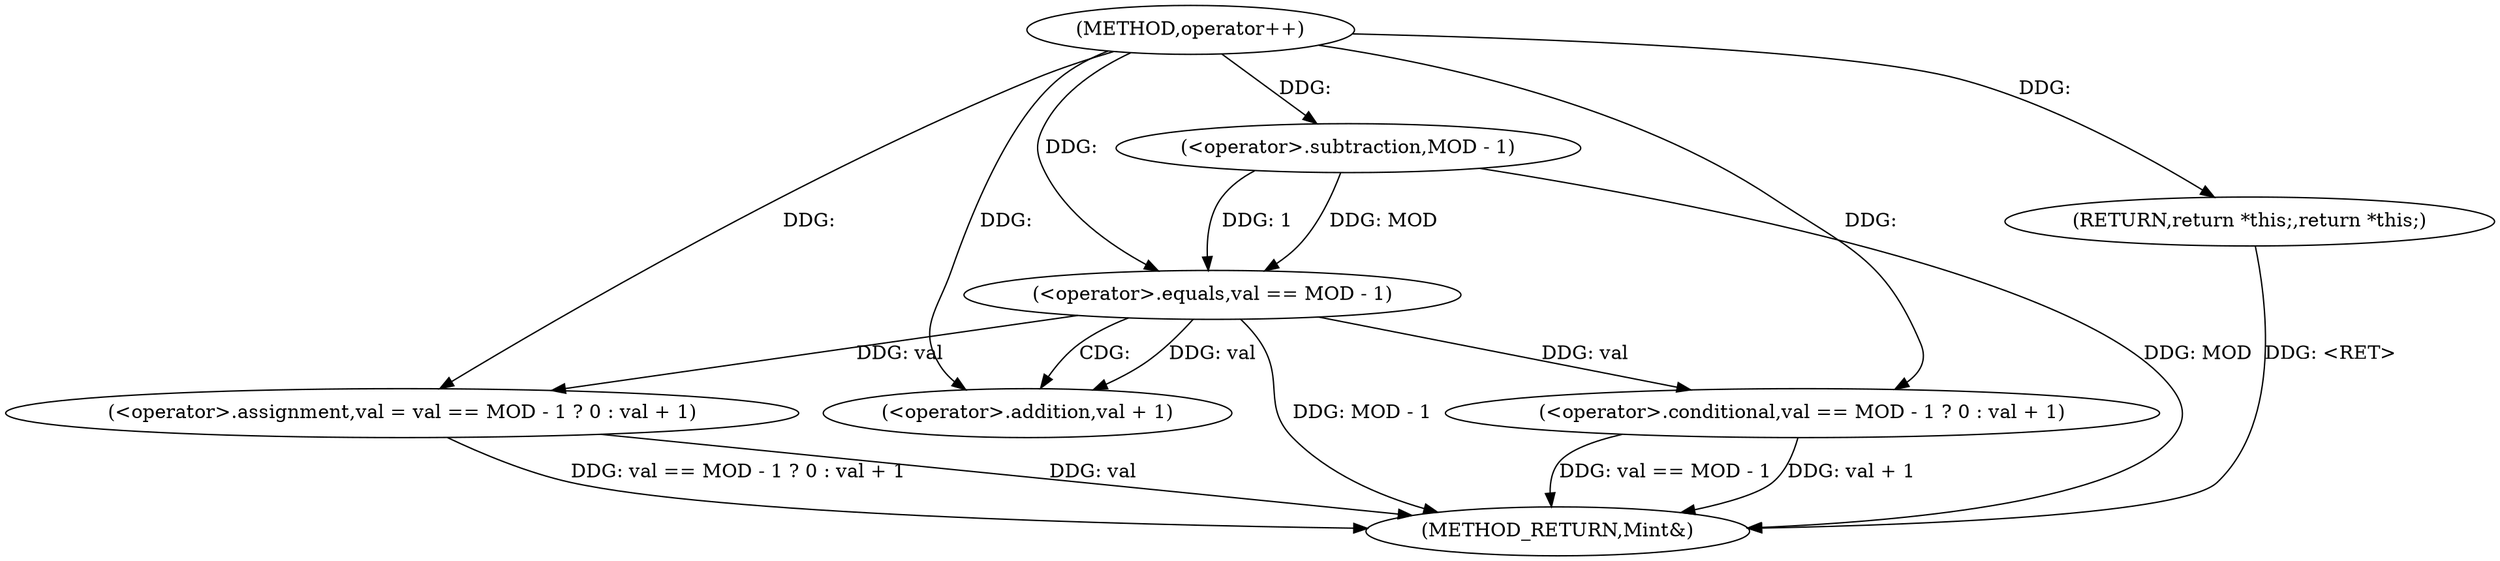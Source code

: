 digraph "operator++" {  
"1000993" [label = "(METHOD,operator++)" ]
"1001010" [label = "(METHOD_RETURN,Mint&)" ]
"1000995" [label = "(<operator>.assignment,val = val == MOD - 1 ? 0 : val + 1)" ]
"1001007" [label = "(RETURN,return *this;,return *this;)" ]
"1000997" [label = "(<operator>.conditional,val == MOD - 1 ? 0 : val + 1)" ]
"1000998" [label = "(<operator>.equals,val == MOD - 1)" ]
"1001004" [label = "(<operator>.addition,val + 1)" ]
"1001000" [label = "(<operator>.subtraction,MOD - 1)" ]
  "1001007" -> "1001010"  [ label = "DDG: <RET>"] 
  "1000995" -> "1001010"  [ label = "DDG: val"] 
  "1000998" -> "1001010"  [ label = "DDG: MOD - 1"] 
  "1000997" -> "1001010"  [ label = "DDG: val == MOD - 1"] 
  "1000997" -> "1001010"  [ label = "DDG: val + 1"] 
  "1000995" -> "1001010"  [ label = "DDG: val == MOD - 1 ? 0 : val + 1"] 
  "1001000" -> "1001010"  [ label = "DDG: MOD"] 
  "1000998" -> "1000995"  [ label = "DDG: val"] 
  "1000993" -> "1000995"  [ label = "DDG: "] 
  "1000993" -> "1001007"  [ label = "DDG: "] 
  "1000993" -> "1000997"  [ label = "DDG: "] 
  "1000998" -> "1000997"  [ label = "DDG: val"] 
  "1000993" -> "1000998"  [ label = "DDG: "] 
  "1001000" -> "1000998"  [ label = "DDG: MOD"] 
  "1001000" -> "1000998"  [ label = "DDG: 1"] 
  "1000998" -> "1001004"  [ label = "DDG: val"] 
  "1000993" -> "1001004"  [ label = "DDG: "] 
  "1000993" -> "1001000"  [ label = "DDG: "] 
  "1000998" -> "1001004"  [ label = "CDG: "] 
}
